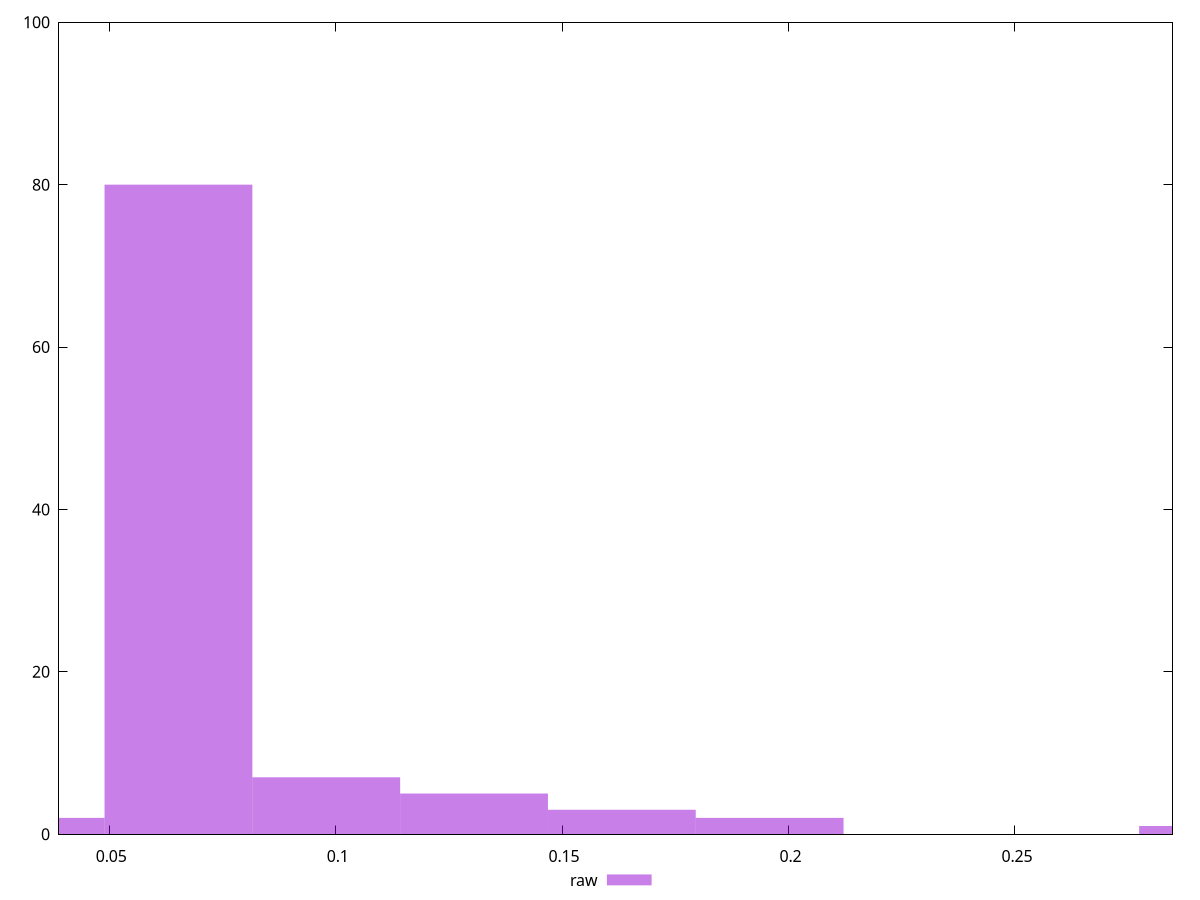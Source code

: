 reset

$raw <<EOF
0.06527872324610338 80
0.09791808486915507 7
0.16319680811525847 3
0.19583616973831014 2
0.03263936162305169 2
0.13055744649220677 5
0.29375425460746524 1
EOF

set key outside below
set boxwidth 0.03263936162305169
set xrange [0.038900000000000004:0.28479999999999994]
set yrange [0:100]
set style fill transparent solid 0.5 noborder
set terminal svg size 640, 490 enhanced background rgb 'white'
set output "report_00007_2020-12-11T15:55:29.892Z/network-rtt/samples/pages+cached+noexternal/raw/histogram.svg"

plot $raw title "raw" with boxes

reset
